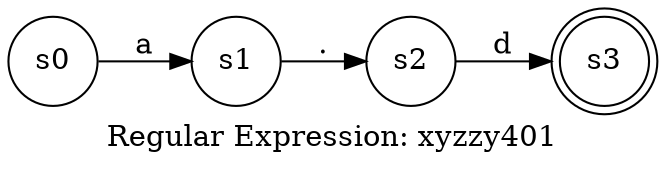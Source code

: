 digraph finite_state_machine {
	label="Regular Expression: xyzzy401";
	rankdir=LR;
	size="8,5"
	node [shape = doublecircle]; s3;
	node [shape = circle];
	s0 -> s1 [ label = "a" ];
	s1 -> s2 [ label = "." ];
	s2 -> s3 [ label = "d" ];
}

